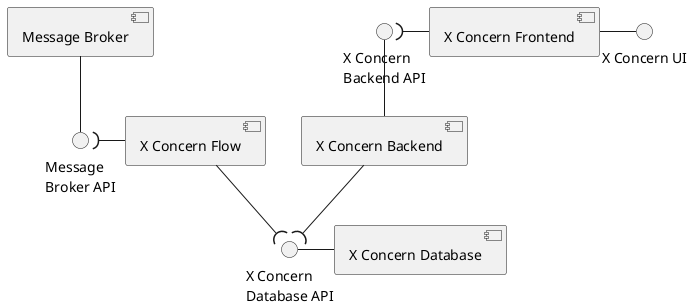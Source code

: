 @startuml alternative1

skinparam sequenceMessageAlign center
skinparam Shadowing false
skinparam componentStyle uml2
skinparam packageStyle rectangle

component "X Concern Frontend" as FRONT
component "X Concern Backend" as BACK
component "X Concern Database" as DB
component "Message Broker" as MB
component "X Concern Flow" as FLOW

interface "Message\nBroker API" as MB_API
interface "X Concern\nDatabase API" as DB_API
interface "X Concern\nBackend API" as BACK_API
interface "X Concern UI" as FRONT_API

MB -- MB_API
DB_API - DB
BACK_API -- BACK
FRONT - FRONT_API

BACK_API )- FRONT
BACK --( DB_API
MB_API )- FLOW
FLOW --( DB_API

@enduml
